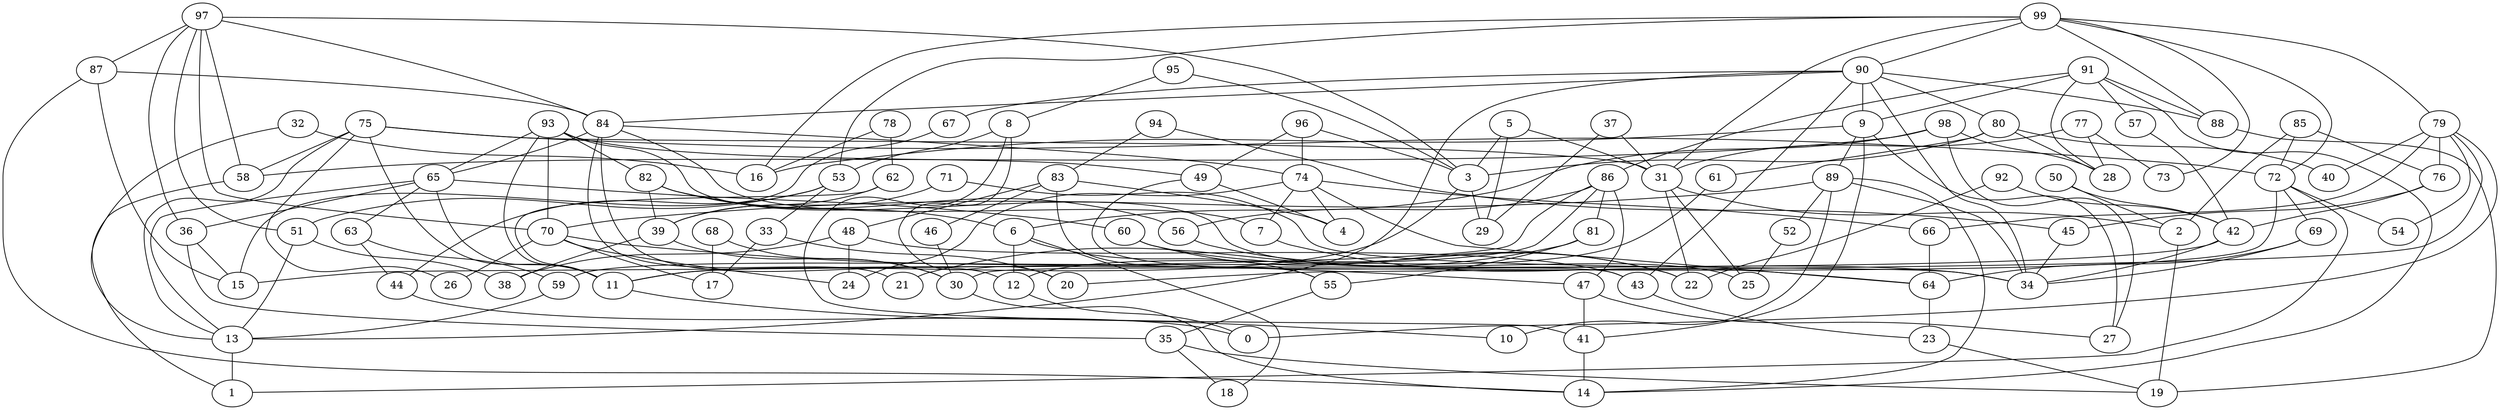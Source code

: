 digraph GG_graph {

subgraph G_graph {
edge [color = black]
"63" -> "59" [dir = none]
"63" -> "44" [dir = none]
"66" -> "64" [dir = none]
"70" -> "47" [dir = none]
"70" -> "24" [dir = none]
"70" -> "26" [dir = none]
"70" -> "17" [dir = none]
"32" -> "13" [dir = none]
"32" -> "16" [dir = none]
"78" -> "62" [dir = none]
"78" -> "16" [dir = none]
"74" -> "7" [dir = none]
"74" -> "66" [dir = none]
"74" -> "64" [dir = none]
"74" -> "4" [dir = none]
"74" -> "24" [dir = none]
"13" -> "1" [dir = none]
"75" -> "72" [dir = none]
"75" -> "13" [dir = none]
"75" -> "31" [dir = none]
"75" -> "58" [dir = none]
"75" -> "11" [dir = none]
"75" -> "26" [dir = none]
"39" -> "38" [dir = none]
"39" -> "30" [dir = none]
"83" -> "55" [dir = none]
"83" -> "46" [dir = none]
"83" -> "4" [dir = none]
"83" -> "48" [dir = none]
"95" -> "3" [dir = none]
"95" -> "8" [dir = none]
"81" -> "55" [dir = none]
"81" -> "21" [dir = none]
"69" -> "64" [dir = none]
"69" -> "34" [dir = none]
"91" -> "57" [dir = none]
"91" -> "88" [dir = none]
"91" -> "9" [dir = none]
"91" -> "28" [dir = none]
"91" -> "14" [dir = none]
"91" -> "86" [dir = none]
"80" -> "61" [dir = none]
"80" -> "40" [dir = none]
"80" -> "3" [dir = none]
"80" -> "28" [dir = none]
"93" -> "11" [dir = none]
"93" -> "82" [dir = none]
"93" -> "65" [dir = none]
"93" -> "49" [dir = none]
"93" -> "70" [dir = none]
"93" -> "25" [dir = none]
"90" -> "88" [dir = none]
"90" -> "43" [dir = none]
"90" -> "84" [dir = none]
"90" -> "80" [dir = none]
"90" -> "13" [dir = none]
"90" -> "9" [dir = none]
"90" -> "34" [dir = none]
"90" -> "67" [dir = none]
"11" -> "10" [dir = none]
"36" -> "15" [dir = none]
"36" -> "35" [dir = none]
"98" -> "6" [dir = none]
"98" -> "58" [dir = none]
"98" -> "28" [dir = none]
"98" -> "27" [dir = none]
"89" -> "52" [dir = none]
"89" -> "34" [dir = none]
"89" -> "14" [dir = none]
"89" -> "10" [dir = none]
"89" -> "70" [dir = none]
"82" -> "39" [dir = none]
"82" -> "56" [dir = none]
"82" -> "6" [dir = none]
"46" -> "30" [dir = none]
"37" -> "29" [dir = none]
"37" -> "31" [dir = none]
"52" -> "25" [dir = none]
"97" -> "36" [dir = none]
"97" -> "51" [dir = none]
"97" -> "58" [dir = none]
"97" -> "84" [dir = none]
"97" -> "3" [dir = none]
"97" -> "70" [dir = none]
"97" -> "87" [dir = none]
"77" -> "31" [dir = none]
"77" -> "28" [dir = none]
"77" -> "73" [dir = none]
"7" -> "64" [dir = none]
"65" -> "60" [dir = none]
"65" -> "13" [dir = none]
"65" -> "11" [dir = none]
"65" -> "63" [dir = none]
"65" -> "36" [dir = none]
"72" -> "1" [dir = none]
"72" -> "30" [dir = none]
"72" -> "69" [dir = none]
"72" -> "54" [dir = none]
"71" -> "39" [dir = none]
"71" -> "34" [dir = none]
"92" -> "22" [dir = none]
"92" -> "42" [dir = none]
"68" -> "17" [dir = none]
"68" -> "30" [dir = none]
"57" -> "42" [dir = none]
"31" -> "25" [dir = none]
"31" -> "22" [dir = none]
"31" -> "2" [dir = none]
"45" -> "34" [dir = none]
"84" -> "74" [dir = none]
"84" -> "65" [dir = none]
"84" -> "21" [dir = none]
"84" -> "12" [dir = none]
"84" -> "7" [dir = none]
"58" -> "1" [dir = none]
"30" -> "14" [dir = none]
"62" -> "39" [dir = none]
"62" -> "11" [dir = none]
"55" -> "35" [dir = none]
"3" -> "11" [dir = none]
"3" -> "29" [dir = none]
"44" -> "0" [dir = none]
"41" -> "14" [dir = none]
"87" -> "84" [dir = none]
"87" -> "14" [dir = none]
"87" -> "15" [dir = none]
"94" -> "83" [dir = none]
"94" -> "45" [dir = none]
"88" -> "19" [dir = none]
"99" -> "73" [dir = none]
"99" -> "72" [dir = none]
"99" -> "90" [dir = none]
"99" -> "79" [dir = none]
"99" -> "53" [dir = none]
"99" -> "16" [dir = none]
"99" -> "31" [dir = none]
"99" -> "88" [dir = none]
"56" -> "22" [dir = none]
"79" -> "54" [dir = none]
"79" -> "76" [dir = none]
"79" -> "66" [dir = none]
"79" -> "0" [dir = none]
"79" -> "20" [dir = none]
"79" -> "40" [dir = none]
"12" -> "0" [dir = none]
"9" -> "16" [dir = none]
"9" -> "41" [dir = none]
"9" -> "27" [dir = none]
"9" -> "89" [dir = none]
"23" -> "19" [dir = none]
"96" -> "3" [dir = none]
"96" -> "49" [dir = none]
"47" -> "27" [dir = none]
"47" -> "41" [dir = none]
"43" -> "23" [dir = none]
"64" -> "23" [dir = none]
"85" -> "2" [dir = none]
"85" -> "72" [dir = none]
"85" -> "76" [dir = none]
"60" -> "34" [dir = none]
"60" -> "22" [dir = none]
"76" -> "45" [dir = none]
"76" -> "42" [dir = none]
"49" -> "43" [dir = none]
"49" -> "4" [dir = none]
"42" -> "11" [dir = none]
"42" -> "34" [dir = none]
"5" -> "29" [dir = none]
"5" -> "31" [dir = none]
"5" -> "3" [dir = none]
"6" -> "12" [dir = none]
"6" -> "55" [dir = none]
"6" -> "18" [dir = none]
"33" -> "17" [dir = none]
"33" -> "20" [dir = none]
"86" -> "81" [dir = none]
"86" -> "15" [dir = none]
"86" -> "56" [dir = none]
"86" -> "59" [dir = none]
"86" -> "47" [dir = none]
"53" -> "51" [dir = none]
"53" -> "44" [dir = none]
"53" -> "33" [dir = none]
"35" -> "18" [dir = none]
"35" -> "19" [dir = none]
"8" -> "41" [dir = none]
"8" -> "53" [dir = none]
"8" -> "20" [dir = none]
"61" -> "12" [dir = none]
"48" -> "43" [dir = none]
"48" -> "38" [dir = none]
"48" -> "24" [dir = none]
"51" -> "13" [dir = none]
"51" -> "38" [dir = none]
"67" -> "15" [dir = none]
"59" -> "13" [dir = none]
"50" -> "2" [dir = none]
"50" -> "42" [dir = none]
"96" -> "74" [dir = none]
"2" -> "19" [dir = none]
}

}
